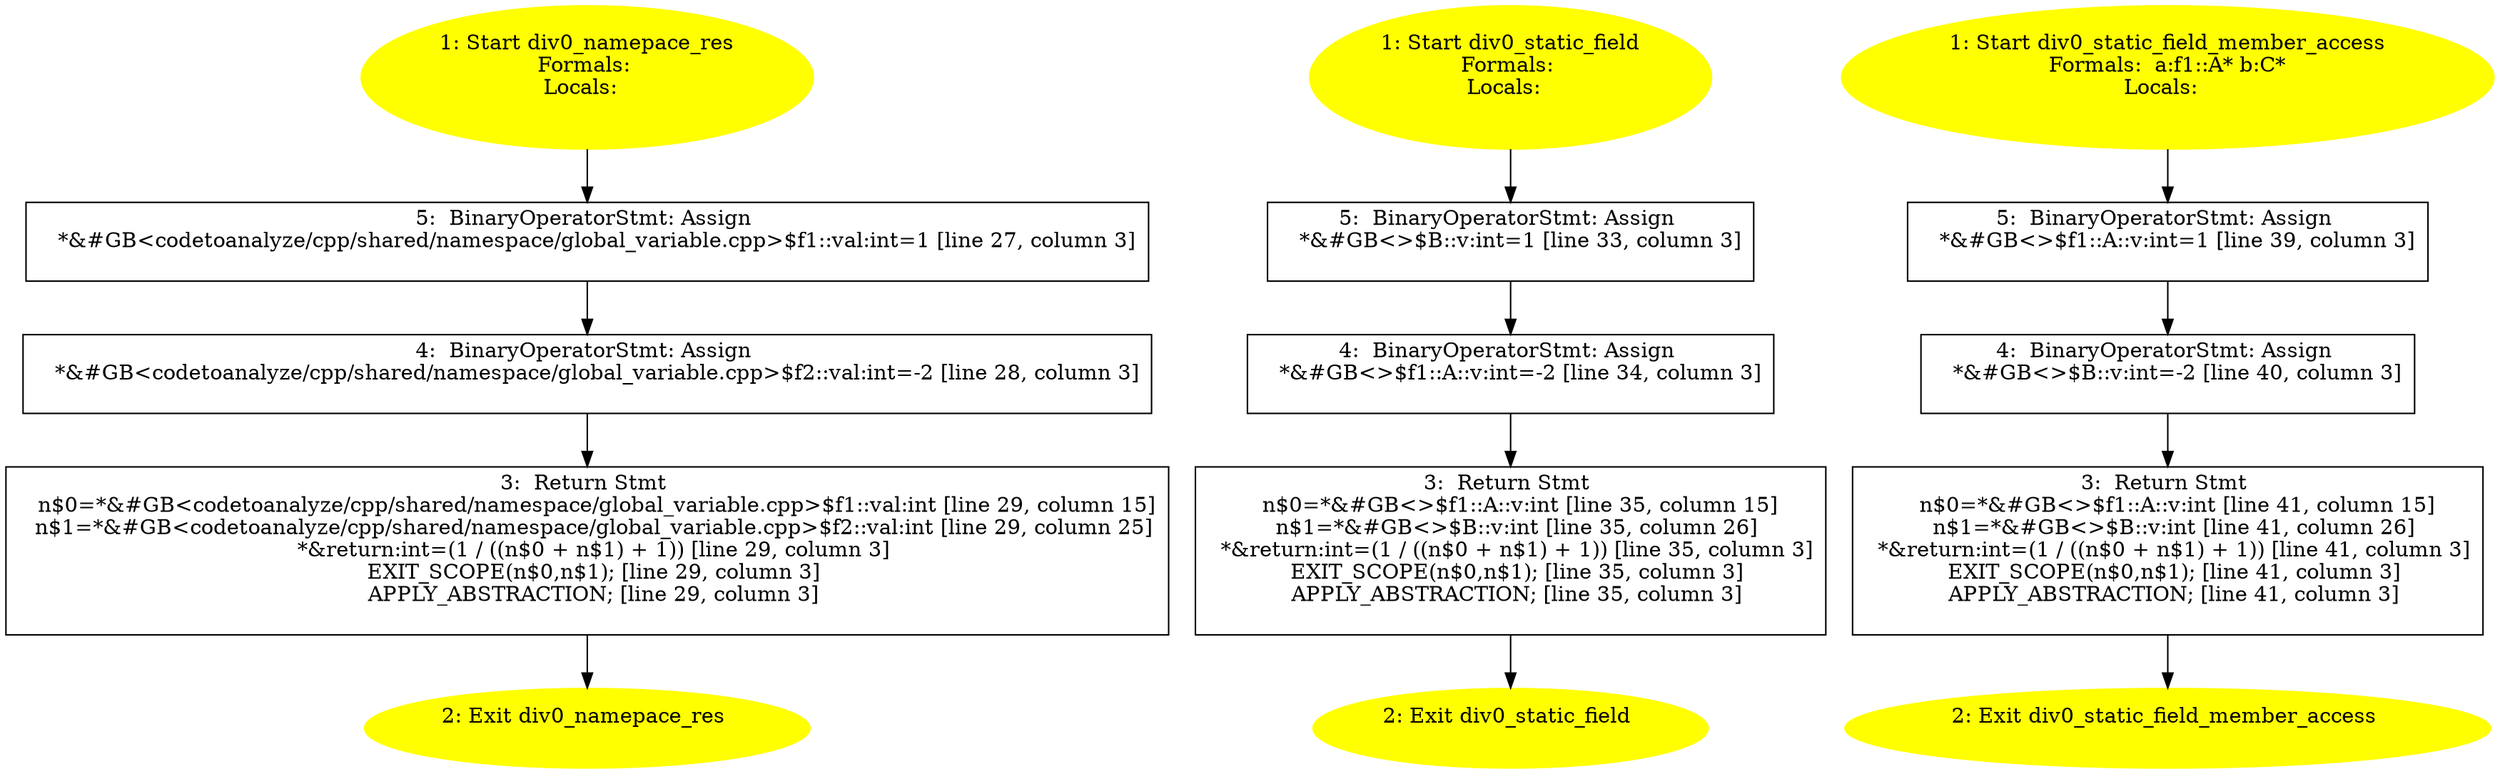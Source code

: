/* @generated */
digraph cfg {
"div0_namepace_res#2404445022135827615.21a14d3c59bb168093c5935b4fa42647_1" [label="1: Start div0_namepace_res\nFormals: \nLocals:  \n  " color=yellow style=filled]
	

	 "div0_namepace_res#2404445022135827615.21a14d3c59bb168093c5935b4fa42647_1" -> "div0_namepace_res#2404445022135827615.21a14d3c59bb168093c5935b4fa42647_5" ;
"div0_namepace_res#2404445022135827615.21a14d3c59bb168093c5935b4fa42647_2" [label="2: Exit div0_namepace_res \n  " color=yellow style=filled]
	

"div0_namepace_res#2404445022135827615.21a14d3c59bb168093c5935b4fa42647_3" [label="3:  Return Stmt \n   n$0=*&#GB<codetoanalyze/cpp/shared/namespace/global_variable.cpp>$f1::val:int [line 29, column 15]\n  n$1=*&#GB<codetoanalyze/cpp/shared/namespace/global_variable.cpp>$f2::val:int [line 29, column 25]\n  *&return:int=(1 / ((n$0 + n$1) + 1)) [line 29, column 3]\n  EXIT_SCOPE(n$0,n$1); [line 29, column 3]\n  APPLY_ABSTRACTION; [line 29, column 3]\n " shape="box"]
	

	 "div0_namepace_res#2404445022135827615.21a14d3c59bb168093c5935b4fa42647_3" -> "div0_namepace_res#2404445022135827615.21a14d3c59bb168093c5935b4fa42647_2" ;
"div0_namepace_res#2404445022135827615.21a14d3c59bb168093c5935b4fa42647_4" [label="4:  BinaryOperatorStmt: Assign \n   *&#GB<codetoanalyze/cpp/shared/namespace/global_variable.cpp>$f2::val:int=-2 [line 28, column 3]\n " shape="box"]
	

	 "div0_namepace_res#2404445022135827615.21a14d3c59bb168093c5935b4fa42647_4" -> "div0_namepace_res#2404445022135827615.21a14d3c59bb168093c5935b4fa42647_3" ;
"div0_namepace_res#2404445022135827615.21a14d3c59bb168093c5935b4fa42647_5" [label="5:  BinaryOperatorStmt: Assign \n   *&#GB<codetoanalyze/cpp/shared/namespace/global_variable.cpp>$f1::val:int=1 [line 27, column 3]\n " shape="box"]
	

	 "div0_namepace_res#2404445022135827615.21a14d3c59bb168093c5935b4fa42647_5" -> "div0_namepace_res#2404445022135827615.21a14d3c59bb168093c5935b4fa42647_4" ;
"div0_static_field#12231470699631142739.dca5ebae856e9b404facab8151fb6246_1" [label="1: Start div0_static_field\nFormals: \nLocals:  \n  " color=yellow style=filled]
	

	 "div0_static_field#12231470699631142739.dca5ebae856e9b404facab8151fb6246_1" -> "div0_static_field#12231470699631142739.dca5ebae856e9b404facab8151fb6246_5" ;
"div0_static_field#12231470699631142739.dca5ebae856e9b404facab8151fb6246_2" [label="2: Exit div0_static_field \n  " color=yellow style=filled]
	

"div0_static_field#12231470699631142739.dca5ebae856e9b404facab8151fb6246_3" [label="3:  Return Stmt \n   n$0=*&#GB<>$f1::A::v:int [line 35, column 15]\n  n$1=*&#GB<>$B::v:int [line 35, column 26]\n  *&return:int=(1 / ((n$0 + n$1) + 1)) [line 35, column 3]\n  EXIT_SCOPE(n$0,n$1); [line 35, column 3]\n  APPLY_ABSTRACTION; [line 35, column 3]\n " shape="box"]
	

	 "div0_static_field#12231470699631142739.dca5ebae856e9b404facab8151fb6246_3" -> "div0_static_field#12231470699631142739.dca5ebae856e9b404facab8151fb6246_2" ;
"div0_static_field#12231470699631142739.dca5ebae856e9b404facab8151fb6246_4" [label="4:  BinaryOperatorStmt: Assign \n   *&#GB<>$f1::A::v:int=-2 [line 34, column 3]\n " shape="box"]
	

	 "div0_static_field#12231470699631142739.dca5ebae856e9b404facab8151fb6246_4" -> "div0_static_field#12231470699631142739.dca5ebae856e9b404facab8151fb6246_3" ;
"div0_static_field#12231470699631142739.dca5ebae856e9b404facab8151fb6246_5" [label="5:  BinaryOperatorStmt: Assign \n   *&#GB<>$B::v:int=1 [line 33, column 3]\n " shape="box"]
	

	 "div0_static_field#12231470699631142739.dca5ebae856e9b404facab8151fb6246_5" -> "div0_static_field#12231470699631142739.dca5ebae856e9b404facab8151fb6246_4" ;
"div0_static_field_member_access(class f1::A,class C)#8775359855042425857.e5b80b8e0139e41ba35ea98be6addc52_1" [label="1: Start div0_static_field_member_access\nFormals:  a:f1::A* b:C*\nLocals:  \n  " color=yellow style=filled]
	

	 "div0_static_field_member_access(class f1::A,class C)#8775359855042425857.e5b80b8e0139e41ba35ea98be6addc52_1" -> "div0_static_field_member_access(class f1::A,class C)#8775359855042425857.e5b80b8e0139e41ba35ea98be6addc52_5" ;
"div0_static_field_member_access(class f1::A,class C)#8775359855042425857.e5b80b8e0139e41ba35ea98be6addc52_2" [label="2: Exit div0_static_field_member_access \n  " color=yellow style=filled]
	

"div0_static_field_member_access(class f1::A,class C)#8775359855042425857.e5b80b8e0139e41ba35ea98be6addc52_3" [label="3:  Return Stmt \n   n$0=*&#GB<>$f1::A::v:int [line 41, column 15]\n  n$1=*&#GB<>$B::v:int [line 41, column 26]\n  *&return:int=(1 / ((n$0 + n$1) + 1)) [line 41, column 3]\n  EXIT_SCOPE(n$0,n$1); [line 41, column 3]\n  APPLY_ABSTRACTION; [line 41, column 3]\n " shape="box"]
	

	 "div0_static_field_member_access(class f1::A,class C)#8775359855042425857.e5b80b8e0139e41ba35ea98be6addc52_3" -> "div0_static_field_member_access(class f1::A,class C)#8775359855042425857.e5b80b8e0139e41ba35ea98be6addc52_2" ;
"div0_static_field_member_access(class f1::A,class C)#8775359855042425857.e5b80b8e0139e41ba35ea98be6addc52_4" [label="4:  BinaryOperatorStmt: Assign \n   *&#GB<>$B::v:int=-2 [line 40, column 3]\n " shape="box"]
	

	 "div0_static_field_member_access(class f1::A,class C)#8775359855042425857.e5b80b8e0139e41ba35ea98be6addc52_4" -> "div0_static_field_member_access(class f1::A,class C)#8775359855042425857.e5b80b8e0139e41ba35ea98be6addc52_3" ;
"div0_static_field_member_access(class f1::A,class C)#8775359855042425857.e5b80b8e0139e41ba35ea98be6addc52_5" [label="5:  BinaryOperatorStmt: Assign \n   *&#GB<>$f1::A::v:int=1 [line 39, column 3]\n " shape="box"]
	

	 "div0_static_field_member_access(class f1::A,class C)#8775359855042425857.e5b80b8e0139e41ba35ea98be6addc52_5" -> "div0_static_field_member_access(class f1::A,class C)#8775359855042425857.e5b80b8e0139e41ba35ea98be6addc52_4" ;
}
